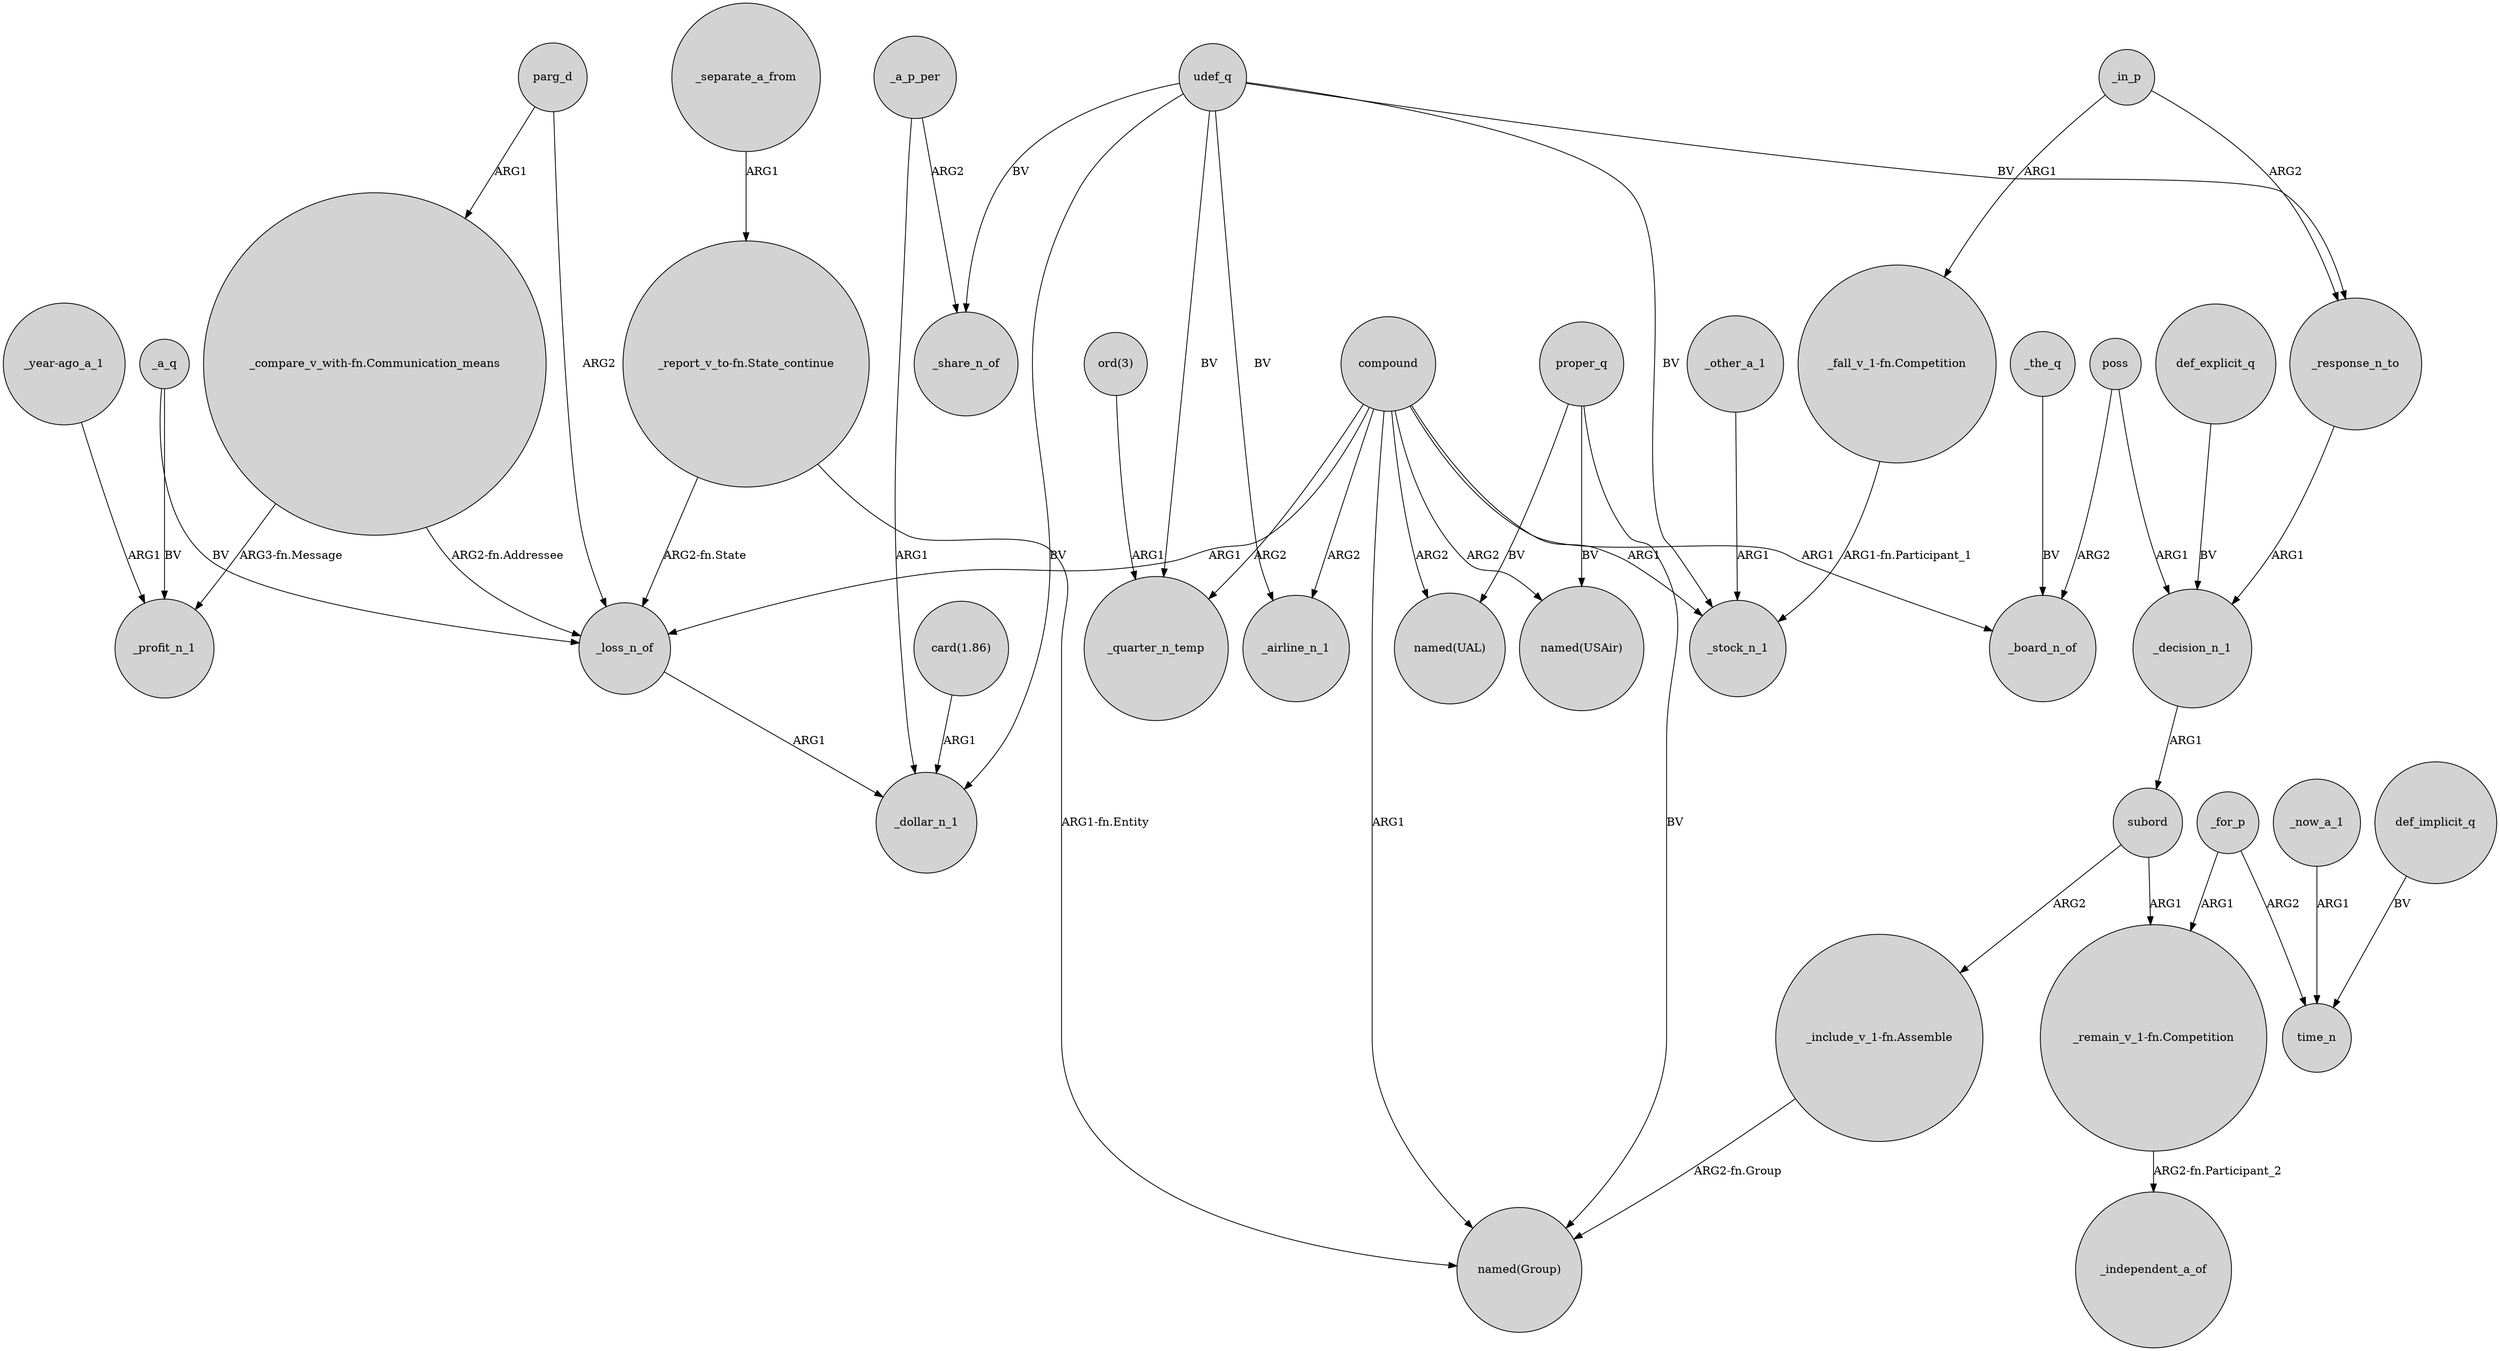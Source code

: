digraph {
	node [shape=circle style=filled]
	_a_q -> _loss_n_of [label=BV]
	"_include_v_1-fn.Assemble" -> "named(Group)" [label="ARG2-fn.Group"]
	_separate_a_from -> "_report_v_to-fn.State_continue" [label=ARG1]
	parg_d -> _loss_n_of [label=ARG2]
	_for_p -> time_n [label=ARG2]
	"ord(3)" -> _quarter_n_temp [label=ARG1]
	compound -> "named(USAir)" [label=ARG2]
	_in_p -> "_fall_v_1-fn.Competition" [label=ARG1]
	"card(1.86)" -> _dollar_n_1 [label=ARG1]
	"_compare_v_with-fn.Communication_means" -> _profit_n_1 [label="ARG3-fn.Message"]
	_response_n_to -> _decision_n_1 [label=ARG1]
	compound -> "named(Group)" [label=ARG1]
	_decision_n_1 -> subord [label=ARG1]
	_loss_n_of -> _dollar_n_1 [label=ARG1]
	"_compare_v_with-fn.Communication_means" -> _loss_n_of [label="ARG2-fn.Addressee"]
	def_explicit_q -> _decision_n_1 [label=BV]
	udef_q -> _airline_n_1 [label=BV]
	_other_a_1 -> _stock_n_1 [label=ARG1]
	poss -> _decision_n_1 [label=ARG1]
	"_remain_v_1-fn.Competition" -> _independent_a_of [label="ARG2-fn.Participant_2"]
	_the_q -> _board_n_of [label=BV]
	proper_q -> "named(Group)" [label=BV]
	_now_a_1 -> time_n [label=ARG1]
	compound -> _stock_n_1 [label=ARG1]
	proper_q -> "named(UAL)" [label=BV]
	parg_d -> "_compare_v_with-fn.Communication_means" [label=ARG1]
	subord -> "_remain_v_1-fn.Competition" [label=ARG1]
	udef_q -> _stock_n_1 [label=BV]
	compound -> _airline_n_1 [label=ARG2]
	compound -> _loss_n_of [label=ARG1]
	compound -> _quarter_n_temp [label=ARG2]
	_a_p_per -> _share_n_of [label=ARG2]
	compound -> _board_n_of [label=ARG1]
	udef_q -> _share_n_of [label=BV]
	"_report_v_to-fn.State_continue" -> "named(Group)" [label="ARG1-fn.Entity"]
	"_report_v_to-fn.State_continue" -> _loss_n_of [label="ARG2-fn.State"]
	udef_q -> _dollar_n_1 [label=BV]
	poss -> _board_n_of [label=ARG2]
	"_fall_v_1-fn.Competition" -> _stock_n_1 [label="ARG1-fn.Participant_1"]
	_a_p_per -> _dollar_n_1 [label=ARG1]
	udef_q -> _quarter_n_temp [label=BV]
	compound -> "named(UAL)" [label=ARG2]
	_in_p -> _response_n_to [label=ARG2]
	"_year-ago_a_1" -> _profit_n_1 [label=ARG1]
	udef_q -> _response_n_to [label=BV]
	proper_q -> "named(USAir)" [label=BV]
	_a_q -> _profit_n_1 [label=BV]
	def_implicit_q -> time_n [label=BV]
	_for_p -> "_remain_v_1-fn.Competition" [label=ARG1]
	subord -> "_include_v_1-fn.Assemble" [label=ARG2]
}

